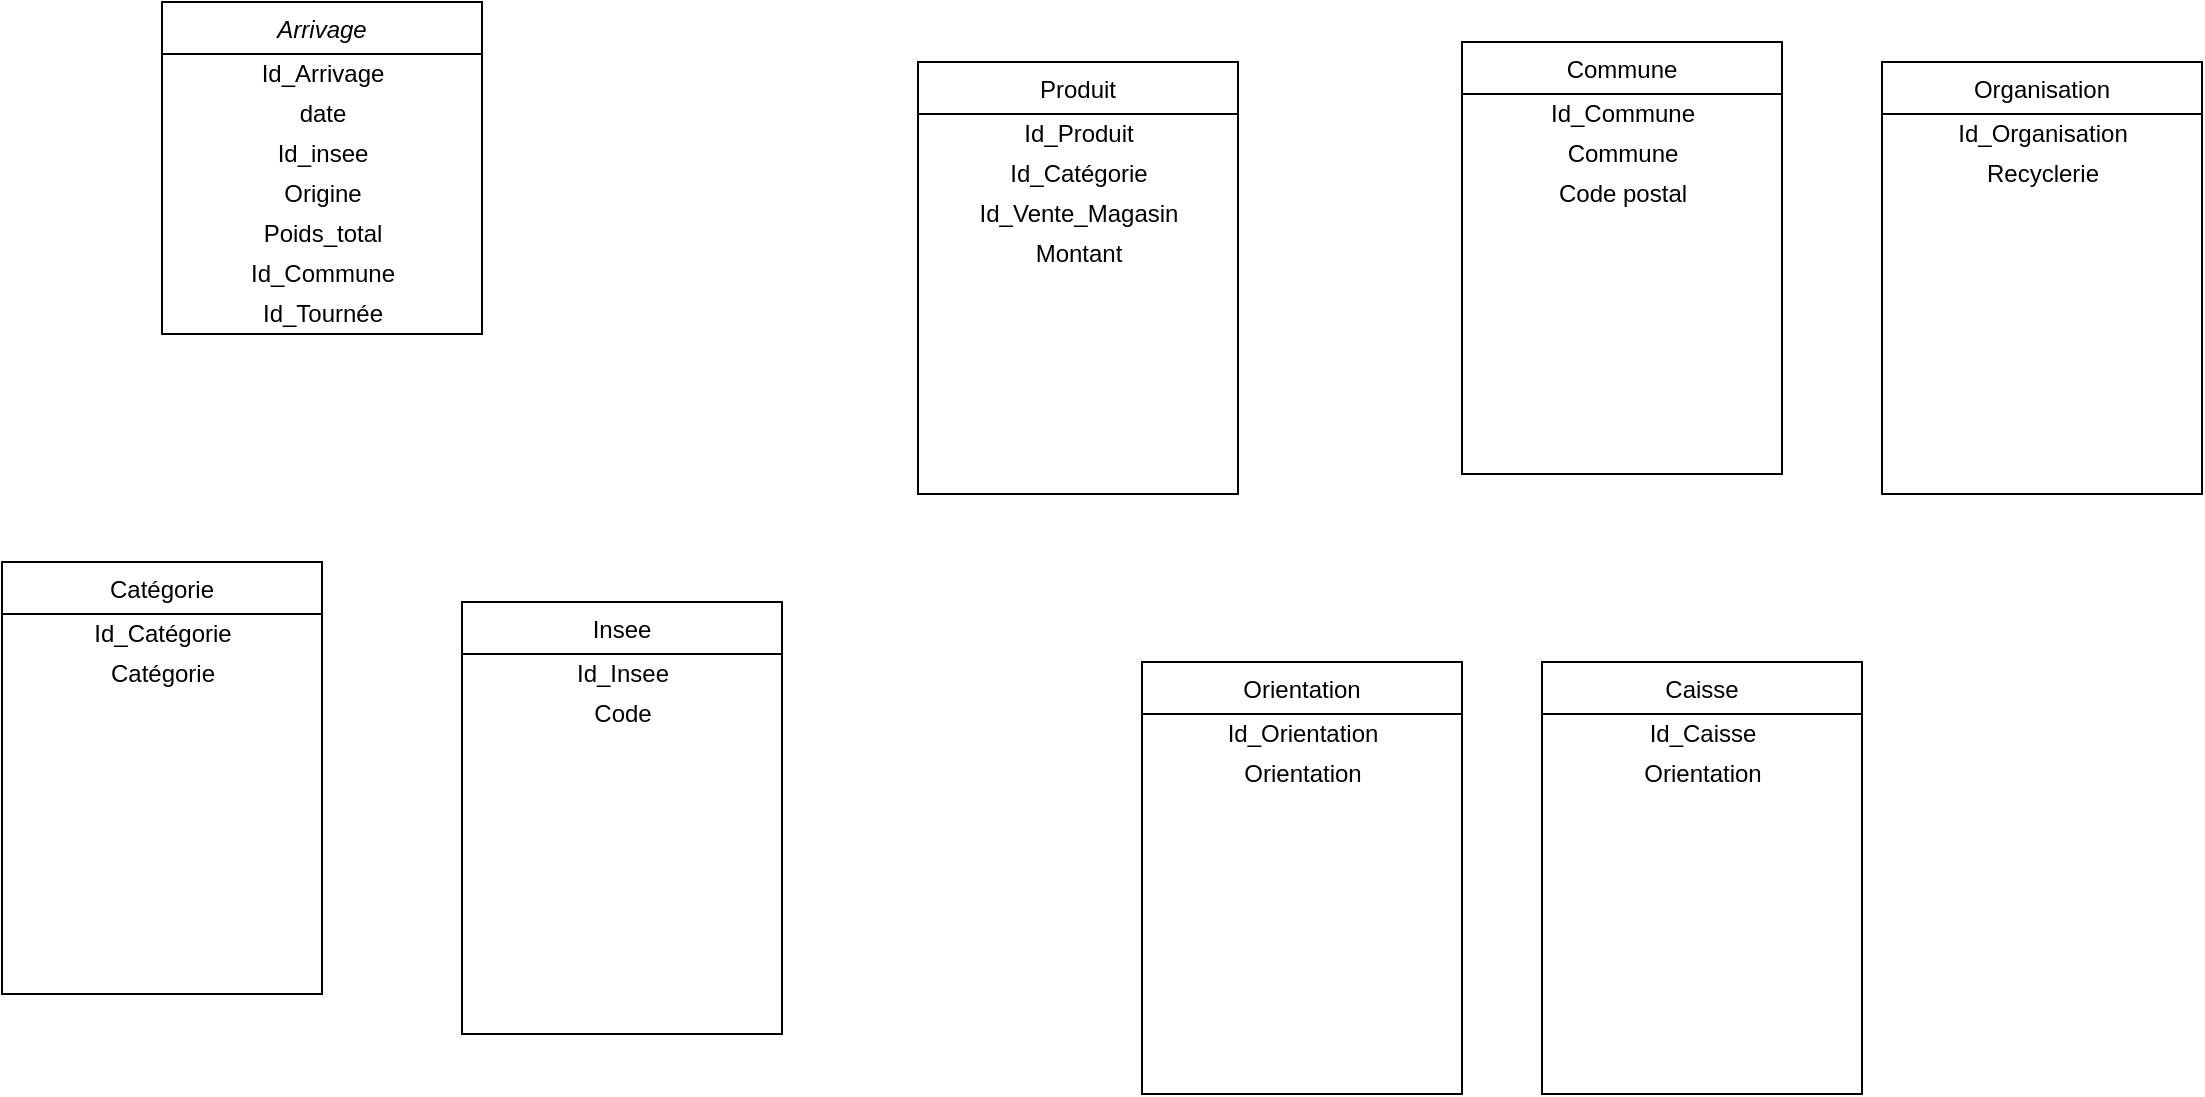 <mxfile version="14.5.9" type="device"><diagram id="C5RBs43oDa-KdzZeNtuy" name="Page-1"><mxGraphModel dx="1422" dy="791" grid="1" gridSize="10" guides="1" tooltips="1" connect="1" arrows="1" fold="1" page="1" pageScale="1" pageWidth="1654" pageHeight="2336" math="0" shadow="0"><root><mxCell id="WIyWlLk6GJQsqaUBKTNV-0"/><mxCell id="WIyWlLk6GJQsqaUBKTNV-1" parent="WIyWlLk6GJQsqaUBKTNV-0"/><mxCell id="zkfFHV4jXpPFQw0GAbJ--0" value="Arrivage" style="swimlane;fontStyle=2;align=center;verticalAlign=top;childLayout=stackLayout;horizontal=1;startSize=26;horizontalStack=0;resizeParent=1;resizeLast=0;collapsible=1;marginBottom=0;rounded=0;shadow=0;strokeWidth=1;" parent="WIyWlLk6GJQsqaUBKTNV-1" vertex="1"><mxGeometry x="140" y="100" width="160" height="166" as="geometry"><mxRectangle x="230" y="140" width="160" height="26" as="alternateBounds"/></mxGeometry></mxCell><mxCell id="rR4VnM9rRPUWOqDPgvKZ-7" value="Id_Arrivage" style="text;html=1;align=center;verticalAlign=middle;resizable=0;points=[];autosize=1;strokeColor=none;" vertex="1" parent="zkfFHV4jXpPFQw0GAbJ--0"><mxGeometry y="26" width="160" height="20" as="geometry"/></mxCell><mxCell id="rR4VnM9rRPUWOqDPgvKZ-9" value="date" style="text;html=1;align=center;verticalAlign=middle;resizable=0;points=[];autosize=1;strokeColor=none;" vertex="1" parent="zkfFHV4jXpPFQw0GAbJ--0"><mxGeometry y="46" width="160" height="20" as="geometry"/></mxCell><mxCell id="rR4VnM9rRPUWOqDPgvKZ-8" value="Id_insee" style="text;html=1;align=center;verticalAlign=middle;resizable=0;points=[];autosize=1;strokeColor=none;" vertex="1" parent="zkfFHV4jXpPFQw0GAbJ--0"><mxGeometry y="66" width="160" height="20" as="geometry"/></mxCell><mxCell id="rR4VnM9rRPUWOqDPgvKZ-10" value="Origine" style="text;html=1;align=center;verticalAlign=middle;resizable=0;points=[];autosize=1;strokeColor=none;" vertex="1" parent="zkfFHV4jXpPFQw0GAbJ--0"><mxGeometry y="86" width="160" height="20" as="geometry"/></mxCell><mxCell id="rR4VnM9rRPUWOqDPgvKZ-11" value="Poids_total" style="text;html=1;align=center;verticalAlign=middle;resizable=0;points=[];autosize=1;strokeColor=none;" vertex="1" parent="zkfFHV4jXpPFQw0GAbJ--0"><mxGeometry y="106" width="160" height="20" as="geometry"/></mxCell><mxCell id="rR4VnM9rRPUWOqDPgvKZ-12" value="Id_Commune" style="text;html=1;align=center;verticalAlign=middle;resizable=0;points=[];autosize=1;strokeColor=none;" vertex="1" parent="zkfFHV4jXpPFQw0GAbJ--0"><mxGeometry y="126" width="160" height="20" as="geometry"/></mxCell><mxCell id="rR4VnM9rRPUWOqDPgvKZ-13" value="Id_Tournée" style="text;html=1;align=center;verticalAlign=middle;resizable=0;points=[];autosize=1;strokeColor=none;" vertex="1" parent="zkfFHV4jXpPFQw0GAbJ--0"><mxGeometry y="146" width="160" height="20" as="geometry"/></mxCell><mxCell id="zkfFHV4jXpPFQw0GAbJ--17" value="Catégorie" style="swimlane;fontStyle=0;align=center;verticalAlign=top;childLayout=stackLayout;horizontal=1;startSize=26;horizontalStack=0;resizeParent=1;resizeLast=0;collapsible=1;marginBottom=0;rounded=0;shadow=0;strokeWidth=1;" parent="WIyWlLk6GJQsqaUBKTNV-1" vertex="1"><mxGeometry x="60" y="380" width="160" height="216" as="geometry"><mxRectangle x="508" y="120" width="160" height="26" as="alternateBounds"/></mxGeometry></mxCell><mxCell id="rR4VnM9rRPUWOqDPgvKZ-0" value="Id_Catégorie" style="text;html=1;align=center;verticalAlign=middle;resizable=0;points=[];autosize=1;strokeColor=none;" vertex="1" parent="zkfFHV4jXpPFQw0GAbJ--17"><mxGeometry y="26" width="160" height="20" as="geometry"/></mxCell><mxCell id="rR4VnM9rRPUWOqDPgvKZ-32" value="Catégorie" style="text;html=1;align=center;verticalAlign=middle;resizable=0;points=[];autosize=1;strokeColor=none;" vertex="1" parent="zkfFHV4jXpPFQw0GAbJ--17"><mxGeometry y="46" width="160" height="20" as="geometry"/></mxCell><mxCell id="rR4VnM9rRPUWOqDPgvKZ-15" value="Produit" style="swimlane;fontStyle=0;align=center;verticalAlign=top;childLayout=stackLayout;horizontal=1;startSize=26;horizontalStack=0;resizeParent=1;resizeLast=0;collapsible=1;marginBottom=0;rounded=0;shadow=0;strokeWidth=1;" vertex="1" parent="WIyWlLk6GJQsqaUBKTNV-1"><mxGeometry x="518" y="130" width="160" height="216" as="geometry"><mxRectangle x="508" y="120" width="160" height="26" as="alternateBounds"/></mxGeometry></mxCell><mxCell id="rR4VnM9rRPUWOqDPgvKZ-16" value="Id_Produit" style="text;html=1;align=center;verticalAlign=middle;resizable=0;points=[];autosize=1;strokeColor=none;" vertex="1" parent="rR4VnM9rRPUWOqDPgvKZ-15"><mxGeometry y="26" width="160" height="20" as="geometry"/></mxCell><mxCell id="rR4VnM9rRPUWOqDPgvKZ-17" value="Id_Catégorie" style="text;html=1;align=center;verticalAlign=middle;resizable=0;points=[];autosize=1;strokeColor=none;" vertex="1" parent="rR4VnM9rRPUWOqDPgvKZ-15"><mxGeometry y="46" width="160" height="20" as="geometry"/></mxCell><mxCell id="rR4VnM9rRPUWOqDPgvKZ-18" value="Id_Vente_Magasin" style="text;html=1;align=center;verticalAlign=middle;resizable=0;points=[];autosize=1;strokeColor=none;" vertex="1" parent="rR4VnM9rRPUWOqDPgvKZ-15"><mxGeometry y="66" width="160" height="20" as="geometry"/></mxCell><mxCell id="rR4VnM9rRPUWOqDPgvKZ-19" value="Montant" style="text;html=1;align=center;verticalAlign=middle;resizable=0;points=[];autosize=1;strokeColor=none;" vertex="1" parent="rR4VnM9rRPUWOqDPgvKZ-15"><mxGeometry y="86" width="160" height="20" as="geometry"/></mxCell><mxCell id="rR4VnM9rRPUWOqDPgvKZ-23" value="Orientation" style="swimlane;fontStyle=0;align=center;verticalAlign=top;childLayout=stackLayout;horizontal=1;startSize=26;horizontalStack=0;resizeParent=1;resizeLast=0;collapsible=1;marginBottom=0;rounded=0;shadow=0;strokeWidth=1;" vertex="1" parent="WIyWlLk6GJQsqaUBKTNV-1"><mxGeometry x="630" y="430" width="160" height="216" as="geometry"><mxRectangle x="508" y="120" width="160" height="26" as="alternateBounds"/></mxGeometry></mxCell><mxCell id="rR4VnM9rRPUWOqDPgvKZ-24" value="Id_Orientation" style="text;html=1;align=center;verticalAlign=middle;resizable=0;points=[];autosize=1;strokeColor=none;" vertex="1" parent="rR4VnM9rRPUWOqDPgvKZ-23"><mxGeometry y="26" width="160" height="20" as="geometry"/></mxCell><mxCell id="rR4VnM9rRPUWOqDPgvKZ-31" value="Orientation" style="text;html=1;align=center;verticalAlign=middle;resizable=0;points=[];autosize=1;strokeColor=none;" vertex="1" parent="rR4VnM9rRPUWOqDPgvKZ-23"><mxGeometry y="46" width="160" height="20" as="geometry"/></mxCell><mxCell id="rR4VnM9rRPUWOqDPgvKZ-33" value="Insee" style="swimlane;fontStyle=0;align=center;verticalAlign=top;childLayout=stackLayout;horizontal=1;startSize=26;horizontalStack=0;resizeParent=1;resizeLast=0;collapsible=1;marginBottom=0;rounded=0;shadow=0;strokeWidth=1;" vertex="1" parent="WIyWlLk6GJQsqaUBKTNV-1"><mxGeometry x="290" y="400" width="160" height="216" as="geometry"><mxRectangle x="508" y="120" width="160" height="26" as="alternateBounds"/></mxGeometry></mxCell><mxCell id="rR4VnM9rRPUWOqDPgvKZ-34" value="Id_Insee" style="text;html=1;align=center;verticalAlign=middle;resizable=0;points=[];autosize=1;strokeColor=none;" vertex="1" parent="rR4VnM9rRPUWOqDPgvKZ-33"><mxGeometry y="26" width="160" height="20" as="geometry"/></mxCell><mxCell id="rR4VnM9rRPUWOqDPgvKZ-35" value="Code" style="text;html=1;align=center;verticalAlign=middle;resizable=0;points=[];autosize=1;strokeColor=none;" vertex="1" parent="rR4VnM9rRPUWOqDPgvKZ-33"><mxGeometry y="46" width="160" height="20" as="geometry"/></mxCell><mxCell id="rR4VnM9rRPUWOqDPgvKZ-38" value="Commune" style="swimlane;fontStyle=0;align=center;verticalAlign=top;childLayout=stackLayout;horizontal=1;startSize=26;horizontalStack=0;resizeParent=1;resizeLast=0;collapsible=1;marginBottom=0;rounded=0;shadow=0;strokeWidth=1;" vertex="1" parent="WIyWlLk6GJQsqaUBKTNV-1"><mxGeometry x="790" y="120" width="160" height="216" as="geometry"><mxRectangle x="508" y="120" width="160" height="26" as="alternateBounds"/></mxGeometry></mxCell><mxCell id="rR4VnM9rRPUWOqDPgvKZ-39" value="Id_Commune" style="text;html=1;align=center;verticalAlign=middle;resizable=0;points=[];autosize=1;strokeColor=none;" vertex="1" parent="rR4VnM9rRPUWOqDPgvKZ-38"><mxGeometry y="26" width="160" height="20" as="geometry"/></mxCell><mxCell id="rR4VnM9rRPUWOqDPgvKZ-40" value="Commune" style="text;html=1;align=center;verticalAlign=middle;resizable=0;points=[];autosize=1;strokeColor=none;" vertex="1" parent="rR4VnM9rRPUWOqDPgvKZ-38"><mxGeometry y="46" width="160" height="20" as="geometry"/></mxCell><mxCell id="rR4VnM9rRPUWOqDPgvKZ-42" value="Code postal" style="text;html=1;align=center;verticalAlign=middle;resizable=0;points=[];autosize=1;strokeColor=none;" vertex="1" parent="rR4VnM9rRPUWOqDPgvKZ-38"><mxGeometry y="66" width="160" height="20" as="geometry"/></mxCell><mxCell id="rR4VnM9rRPUWOqDPgvKZ-43" value="Organisation" style="swimlane;fontStyle=0;align=center;verticalAlign=top;childLayout=stackLayout;horizontal=1;startSize=26;horizontalStack=0;resizeParent=1;resizeLast=0;collapsible=1;marginBottom=0;rounded=0;shadow=0;strokeWidth=1;" vertex="1" parent="WIyWlLk6GJQsqaUBKTNV-1"><mxGeometry x="1000" y="130" width="160" height="216" as="geometry"><mxRectangle x="508" y="120" width="160" height="26" as="alternateBounds"/></mxGeometry></mxCell><mxCell id="rR4VnM9rRPUWOqDPgvKZ-44" value="Id_Organisation" style="text;html=1;align=center;verticalAlign=middle;resizable=0;points=[];autosize=1;strokeColor=none;" vertex="1" parent="rR4VnM9rRPUWOqDPgvKZ-43"><mxGeometry y="26" width="160" height="20" as="geometry"/></mxCell><mxCell id="rR4VnM9rRPUWOqDPgvKZ-45" value="Recyclerie" style="text;html=1;align=center;verticalAlign=middle;resizable=0;points=[];autosize=1;strokeColor=none;" vertex="1" parent="rR4VnM9rRPUWOqDPgvKZ-43"><mxGeometry y="46" width="160" height="20" as="geometry"/></mxCell><mxCell id="rR4VnM9rRPUWOqDPgvKZ-47" value="Caisse" style="swimlane;fontStyle=0;align=center;verticalAlign=top;childLayout=stackLayout;horizontal=1;startSize=26;horizontalStack=0;resizeParent=1;resizeLast=0;collapsible=1;marginBottom=0;rounded=0;shadow=0;strokeWidth=1;" vertex="1" parent="WIyWlLk6GJQsqaUBKTNV-1"><mxGeometry x="830" y="430" width="160" height="216" as="geometry"><mxRectangle x="508" y="120" width="160" height="26" as="alternateBounds"/></mxGeometry></mxCell><mxCell id="rR4VnM9rRPUWOqDPgvKZ-48" value="Id_Caisse" style="text;html=1;align=center;verticalAlign=middle;resizable=0;points=[];autosize=1;strokeColor=none;" vertex="1" parent="rR4VnM9rRPUWOqDPgvKZ-47"><mxGeometry y="26" width="160" height="20" as="geometry"/></mxCell><mxCell id="rR4VnM9rRPUWOqDPgvKZ-49" value="Orientation" style="text;html=1;align=center;verticalAlign=middle;resizable=0;points=[];autosize=1;strokeColor=none;" vertex="1" parent="rR4VnM9rRPUWOqDPgvKZ-47"><mxGeometry y="46" width="160" height="20" as="geometry"/></mxCell></root></mxGraphModel></diagram></mxfile>